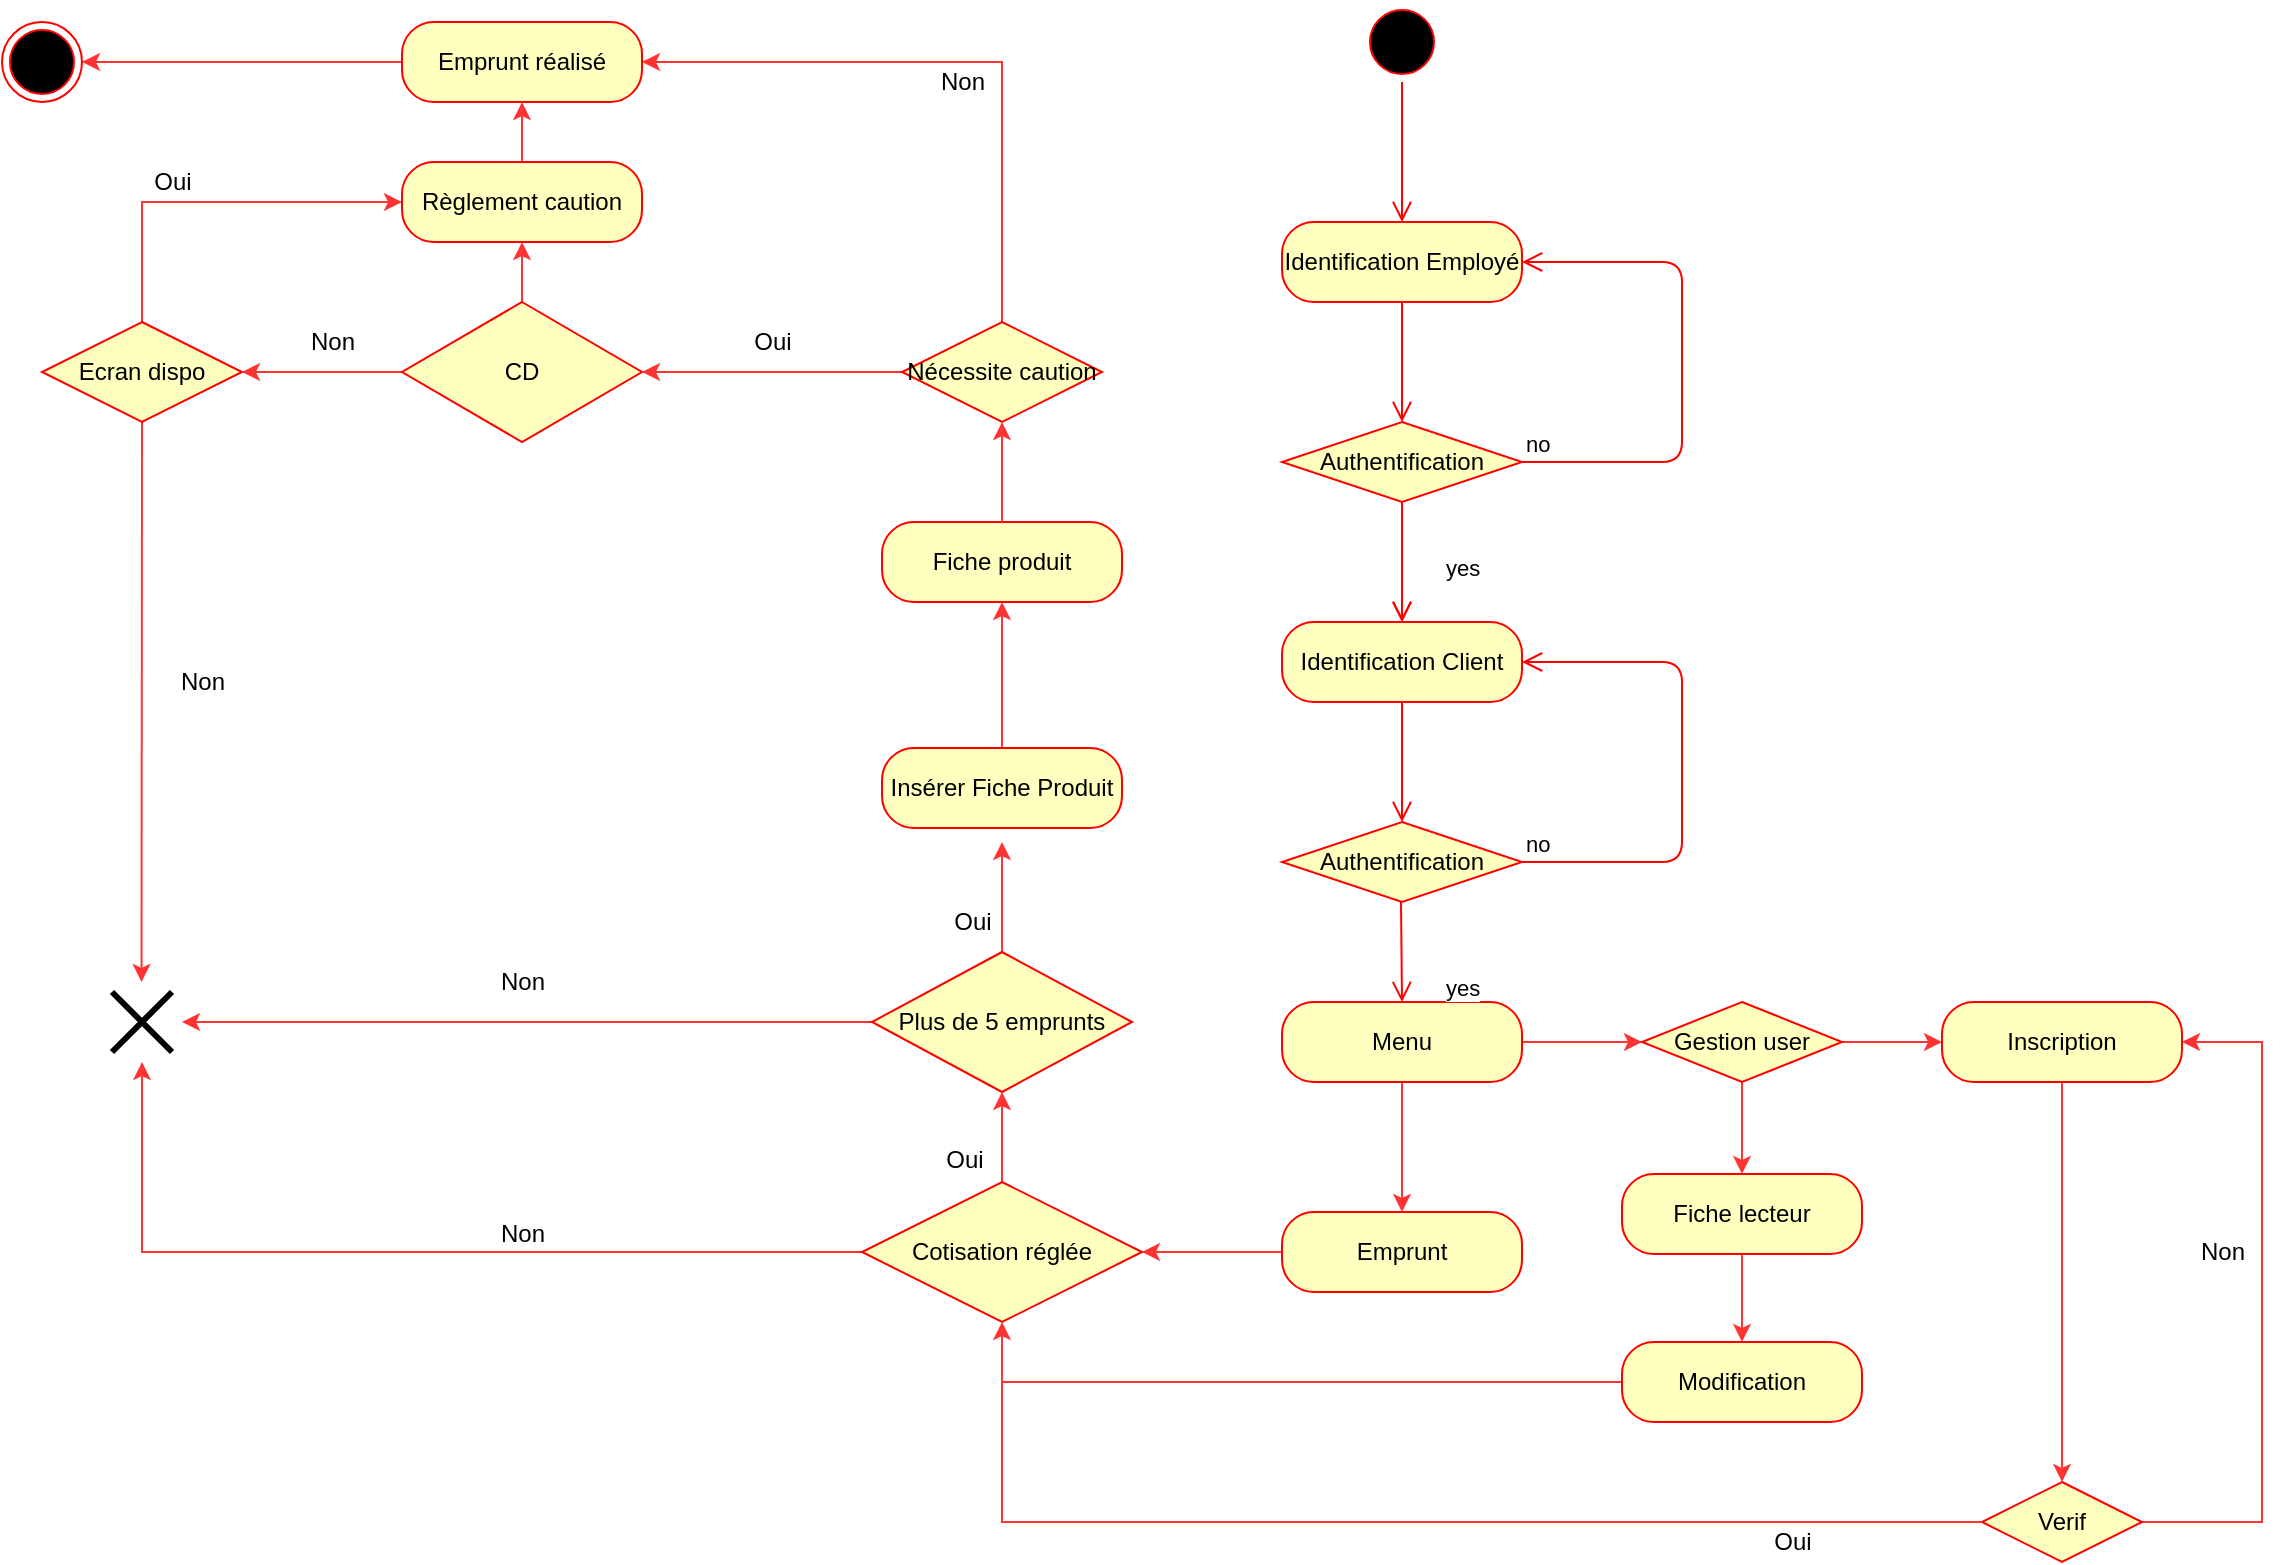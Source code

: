 <mxfile version="13.1.5" type="device"><diagram name="Page-1" id="e7e014a7-5840-1c2e-5031-d8a46d1fe8dd"><mxGraphModel dx="2842" dy="898" grid="1" gridSize="10" guides="1" tooltips="1" connect="1" arrows="1" fold="1" page="1" pageScale="1" pageWidth="1169" pageHeight="826" background="#ffffff" math="0" shadow="0"><root><mxCell id="0"/><mxCell id="1" parent="0"/><mxCell id="MbWbjU4ciPxm7JAvtXaW-42" value="" style="ellipse;html=1;shape=startState;fillColor=#000000;strokeColor=#ff0000;" vertex="1" parent="1"><mxGeometry x="-470" width="40" height="40" as="geometry"/></mxCell><mxCell id="MbWbjU4ciPxm7JAvtXaW-43" value="" style="edgeStyle=orthogonalEdgeStyle;html=1;verticalAlign=bottom;endArrow=open;endSize=8;strokeColor=#ff0000;" edge="1" source="MbWbjU4ciPxm7JAvtXaW-42" parent="1"><mxGeometry relative="1" as="geometry"><mxPoint x="-450" y="110" as="targetPoint"/></mxGeometry></mxCell><mxCell id="MbWbjU4ciPxm7JAvtXaW-44" value="Identification Employé" style="rounded=1;whiteSpace=wrap;html=1;arcSize=40;fontColor=#000000;fillColor=#ffffc0;strokeColor=#ff0000;" vertex="1" parent="1"><mxGeometry x="-510" y="110" width="120" height="40" as="geometry"/></mxCell><mxCell id="MbWbjU4ciPxm7JAvtXaW-45" value="" style="edgeStyle=orthogonalEdgeStyle;html=1;verticalAlign=bottom;endArrow=open;endSize=8;strokeColor=#ff0000;" edge="1" source="MbWbjU4ciPxm7JAvtXaW-44" parent="1"><mxGeometry relative="1" as="geometry"><mxPoint x="-450" y="210" as="targetPoint"/></mxGeometry></mxCell><mxCell id="MbWbjU4ciPxm7JAvtXaW-46" value="Authentification" style="rhombus;whiteSpace=wrap;html=1;fillColor=#ffffc0;strokeColor=#ff0000;" vertex="1" parent="1"><mxGeometry x="-510" y="210" width="120" height="40" as="geometry"/></mxCell><mxCell id="MbWbjU4ciPxm7JAvtXaW-47" value="no" style="edgeStyle=orthogonalEdgeStyle;html=1;align=left;verticalAlign=bottom;endArrow=open;endSize=8;strokeColor=#ff0000;entryX=1;entryY=0.5;entryDx=0;entryDy=0;" edge="1" source="MbWbjU4ciPxm7JAvtXaW-46" parent="1" target="MbWbjU4ciPxm7JAvtXaW-44"><mxGeometry x="-1" relative="1" as="geometry"><mxPoint x="-380" y="130" as="targetPoint"/><Array as="points"><mxPoint x="-310" y="230"/><mxPoint x="-310" y="130"/></Array></mxGeometry></mxCell><mxCell id="MbWbjU4ciPxm7JAvtXaW-48" value="yes" style="edgeStyle=orthogonalEdgeStyle;html=1;align=left;verticalAlign=top;endArrow=open;endSize=8;strokeColor=#ff0000;" edge="1" source="MbWbjU4ciPxm7JAvtXaW-46" parent="1"><mxGeometry x="-0.333" y="20" relative="1" as="geometry"><mxPoint x="-450" y="310" as="targetPoint"/><mxPoint as="offset"/></mxGeometry></mxCell><mxCell id="MbWbjU4ciPxm7JAvtXaW-49" value="Identification Client" style="rounded=1;whiteSpace=wrap;html=1;arcSize=40;fontColor=#000000;fillColor=#ffffc0;strokeColor=#ff0000;" vertex="1" parent="1"><mxGeometry x="-510" y="310" width="120" height="40" as="geometry"/></mxCell><mxCell id="MbWbjU4ciPxm7JAvtXaW-50" value="" style="edgeStyle=orthogonalEdgeStyle;html=1;verticalAlign=bottom;endArrow=open;endSize=8;strokeColor=#ff0000;" edge="1" source="MbWbjU4ciPxm7JAvtXaW-49" parent="1"><mxGeometry relative="1" as="geometry"><mxPoint x="-450" y="410" as="targetPoint"/></mxGeometry></mxCell><mxCell id="MbWbjU4ciPxm7JAvtXaW-92" value="Authentification" style="rhombus;whiteSpace=wrap;html=1;fillColor=#ffffc0;strokeColor=#ff0000;" vertex="1" parent="1"><mxGeometry x="-510" y="410" width="120" height="40" as="geometry"/></mxCell><mxCell id="MbWbjU4ciPxm7JAvtXaW-93" value="no" style="edgeStyle=orthogonalEdgeStyle;html=1;align=left;verticalAlign=bottom;endArrow=open;endSize=8;strokeColor=#ff0000;entryX=1;entryY=0.5;entryDx=0;entryDy=0;" edge="1" parent="1"><mxGeometry x="-1" relative="1" as="geometry"><mxPoint x="-390" y="330" as="targetPoint"/><mxPoint x="-390" y="430" as="sourcePoint"/><Array as="points"><mxPoint x="-310" y="430"/><mxPoint x="-310" y="330"/></Array></mxGeometry></mxCell><mxCell id="MbWbjU4ciPxm7JAvtXaW-127" value="" style="edgeStyle=orthogonalEdgeStyle;rounded=0;orthogonalLoop=1;jettySize=auto;html=1;strokeColor=#FF3333;" edge="1" parent="1" source="MbWbjU4ciPxm7JAvtXaW-94" target="MbWbjU4ciPxm7JAvtXaW-124"><mxGeometry relative="1" as="geometry"/></mxCell><mxCell id="MbWbjU4ciPxm7JAvtXaW-387" value="" style="edgeStyle=none;rounded=0;orthogonalLoop=1;jettySize=auto;html=1;endArrow=classic;endFill=1;strokeColor=#FF3333;" edge="1" parent="1" source="MbWbjU4ciPxm7JAvtXaW-94" target="MbWbjU4ciPxm7JAvtXaW-385"><mxGeometry relative="1" as="geometry"/></mxCell><mxCell id="MbWbjU4ciPxm7JAvtXaW-94" value="&lt;div&gt;Menu&lt;/div&gt;" style="rounded=1;whiteSpace=wrap;html=1;arcSize=40;fontColor=#000000;fillColor=#ffffc0;strokeColor=#ff0000;" vertex="1" parent="1"><mxGeometry x="-510" y="500" width="120" height="40" as="geometry"/></mxCell><mxCell id="MbWbjU4ciPxm7JAvtXaW-117" value="" style="edgeStyle=orthogonalEdgeStyle;html=1;verticalAlign=bottom;endArrow=open;endSize=8;strokeColor=#ff0000;entryX=0.5;entryY=0;entryDx=0;entryDy=0;" edge="1" parent="1" target="MbWbjU4ciPxm7JAvtXaW-94"><mxGeometry relative="1" as="geometry"><mxPoint x="-450.5" y="510" as="targetPoint"/><mxPoint x="-450.5" y="450" as="sourcePoint"/></mxGeometry></mxCell><mxCell id="MbWbjU4ciPxm7JAvtXaW-118" value="yes" style="edgeStyle=orthogonalEdgeStyle;html=1;align=left;verticalAlign=top;endArrow=open;endSize=8;strokeColor=#ff0000;" edge="1" parent="1"><mxGeometry x="1" y="171" relative="1" as="geometry"><mxPoint x="-450" y="310" as="targetPoint"/><mxPoint x="-450" y="250" as="sourcePoint"/><mxPoint x="-151" y="170" as="offset"/></mxGeometry></mxCell><mxCell id="MbWbjU4ciPxm7JAvtXaW-152" value="" style="edgeStyle=orthogonalEdgeStyle;rounded=0;orthogonalLoop=1;jettySize=auto;html=1;strokeColor=#FF3333;" edge="1" parent="1"><mxGeometry relative="1" as="geometry"><mxPoint x="-650" y="490" as="sourcePoint"/><mxPoint x="-650" y="420" as="targetPoint"/></mxGeometry></mxCell><mxCell id="MbWbjU4ciPxm7JAvtXaW-137" value="" style="edgeStyle=orthogonalEdgeStyle;rounded=0;orthogonalLoop=1;jettySize=auto;html=1;strokeColor=#FF3333;" edge="1" parent="1" source="MbWbjU4ciPxm7JAvtXaW-124" target="MbWbjU4ciPxm7JAvtXaW-135"><mxGeometry relative="1" as="geometry"/></mxCell><mxCell id="MbWbjU4ciPxm7JAvtXaW-139" value="" style="edgeStyle=orthogonalEdgeStyle;rounded=0;orthogonalLoop=1;jettySize=auto;html=1;strokeColor=#FF3333;entryX=0;entryY=0.5;entryDx=0;entryDy=0;" edge="1" parent="1" source="MbWbjU4ciPxm7JAvtXaW-124" target="MbWbjU4ciPxm7JAvtXaW-128"><mxGeometry relative="1" as="geometry"><mxPoint x="-110.0" y="520" as="targetPoint"/></mxGeometry></mxCell><mxCell id="MbWbjU4ciPxm7JAvtXaW-124" value="Gestion user" style="rhombus;whiteSpace=wrap;html=1;fillColor=#ffffc0;strokeColor=#ff0000;" vertex="1" parent="1"><mxGeometry x="-330" y="500" width="100" height="40" as="geometry"/></mxCell><mxCell id="MbWbjU4ciPxm7JAvtXaW-313" style="edgeStyle=none;rounded=0;orthogonalLoop=1;jettySize=auto;html=1;exitX=0.5;exitY=1;exitDx=0;exitDy=0;entryX=0.5;entryY=0;entryDx=0;entryDy=0;strokeColor=#FF3333;" edge="1" parent="1" source="MbWbjU4ciPxm7JAvtXaW-128" target="MbWbjU4ciPxm7JAvtXaW-132"><mxGeometry relative="1" as="geometry"/></mxCell><mxCell id="MbWbjU4ciPxm7JAvtXaW-128" value="Inscription" style="rounded=1;whiteSpace=wrap;html=1;arcSize=40;fontColor=#000000;fillColor=#ffffc0;strokeColor=#ff0000;" vertex="1" parent="1"><mxGeometry x="-180" y="500" width="120" height="40" as="geometry"/></mxCell><mxCell id="MbWbjU4ciPxm7JAvtXaW-382" style="edgeStyle=none;rounded=0;orthogonalLoop=1;jettySize=auto;html=1;exitX=1;exitY=0.5;exitDx=0;exitDy=0;endArrow=classic;endFill=1;strokeColor=#FF3333;entryX=1;entryY=0.5;entryDx=0;entryDy=0;" edge="1" parent="1" source="MbWbjU4ciPxm7JAvtXaW-132" target="MbWbjU4ciPxm7JAvtXaW-128"><mxGeometry relative="1" as="geometry"><mxPoint x="140" y="510" as="targetPoint"/><Array as="points"><mxPoint x="-20" y="760"/><mxPoint x="-20" y="520"/></Array></mxGeometry></mxCell><mxCell id="MbWbjU4ciPxm7JAvtXaW-132" value="Verif" style="rhombus;whiteSpace=wrap;html=1;fillColor=#ffffc0;strokeColor=#ff0000;" vertex="1" parent="1"><mxGeometry x="-160" y="740" width="80" height="40" as="geometry"/></mxCell><mxCell id="MbWbjU4ciPxm7JAvtXaW-142" value="" style="edgeStyle=orthogonalEdgeStyle;rounded=0;orthogonalLoop=1;jettySize=auto;html=1;strokeColor=#FF3333;" edge="1" parent="1" source="MbWbjU4ciPxm7JAvtXaW-135" target="MbWbjU4ciPxm7JAvtXaW-141"><mxGeometry relative="1" as="geometry"/></mxCell><mxCell id="MbWbjU4ciPxm7JAvtXaW-135" value="Fiche lecteur" style="rounded=1;whiteSpace=wrap;html=1;arcSize=40;fontColor=#000000;fillColor=#ffffc0;strokeColor=#ff0000;" vertex="1" parent="1"><mxGeometry x="-340" y="586" width="120" height="40" as="geometry"/></mxCell><mxCell id="MbWbjU4ciPxm7JAvtXaW-149" value="" style="edgeStyle=orthogonalEdgeStyle;rounded=0;orthogonalLoop=1;jettySize=auto;html=1;strokeColor=#FF3333;endArrow=none;endFill=0;" edge="1" parent="1" source="MbWbjU4ciPxm7JAvtXaW-141"><mxGeometry relative="1" as="geometry"><mxPoint x="-650" y="690" as="targetPoint"/></mxGeometry></mxCell><mxCell id="MbWbjU4ciPxm7JAvtXaW-141" value="Modification" style="rounded=1;whiteSpace=wrap;html=1;arcSize=40;fontColor=#000000;fillColor=#ffffc0;strokeColor=#ff0000;" vertex="1" parent="1"><mxGeometry x="-340" y="670" width="120" height="40" as="geometry"/></mxCell><mxCell id="MbWbjU4ciPxm7JAvtXaW-156" value="" style="edgeStyle=orthogonalEdgeStyle;rounded=0;orthogonalLoop=1;jettySize=auto;html=1;strokeColor=#FF3333;" edge="1" parent="1" source="MbWbjU4ciPxm7JAvtXaW-153"><mxGeometry relative="1" as="geometry"><mxPoint x="-650" y="300" as="targetPoint"/></mxGeometry></mxCell><mxCell id="MbWbjU4ciPxm7JAvtXaW-153" value="Insérer Fiche Produit" style="rounded=1;whiteSpace=wrap;html=1;arcSize=40;fontColor=#000000;fillColor=#ffffc0;strokeColor=#ff0000;" vertex="1" parent="1"><mxGeometry x="-710" y="373" width="120" height="40" as="geometry"/></mxCell><mxCell id="MbWbjU4ciPxm7JAvtXaW-166" value="Fiche produit" style="rounded=1;whiteSpace=wrap;html=1;arcSize=40;fontColor=#000000;fillColor=#ffffc0;strokeColor=#ff0000;" vertex="1" parent="1"><mxGeometry x="-710" y="260" width="120" height="40" as="geometry"/></mxCell><mxCell id="MbWbjU4ciPxm7JAvtXaW-250" value="" style="edgeStyle=none;rounded=0;orthogonalLoop=1;jettySize=auto;html=1;strokeColor=#FF3333;entryX=1;entryY=0.5;entryDx=0;entryDy=0;" edge="1" parent="1" source="MbWbjU4ciPxm7JAvtXaW-172" target="MbWbjU4ciPxm7JAvtXaW-175"><mxGeometry relative="1" as="geometry"><mxPoint x="-790" y="80" as="targetPoint"/></mxGeometry></mxCell><mxCell id="MbWbjU4ciPxm7JAvtXaW-172" value="Emprunt réalisé" style="rounded=1;whiteSpace=wrap;html=1;arcSize=40;fontColor=#000000;fillColor=#ffffc0;strokeColor=#ff0000;" vertex="1" parent="1"><mxGeometry x="-950" y="10" width="120" height="40" as="geometry"/></mxCell><mxCell id="MbWbjU4ciPxm7JAvtXaW-175" value="" style="ellipse;html=1;shape=endState;fillColor=#000000;strokeColor=#ff0000;" vertex="1" parent="1"><mxGeometry x="-1150" y="10" width="40" height="40" as="geometry"/></mxCell><mxCell id="MbWbjU4ciPxm7JAvtXaW-213" style="edgeStyle=none;rounded=0;orthogonalLoop=1;jettySize=auto;html=1;entryX=1;entryY=0.5;entryDx=0;entryDy=0;strokeColor=#FF3333;" edge="1" parent="1"><mxGeometry relative="1" as="geometry"><mxPoint x="-825" y="595" as="sourcePoint"/><mxPoint x="-825" y="595" as="targetPoint"/></mxGeometry></mxCell><mxCell id="MbWbjU4ciPxm7JAvtXaW-230" style="edgeStyle=none;rounded=0;orthogonalLoop=1;jettySize=auto;html=1;entryX=0.5;entryY=1;entryDx=0;entryDy=0;strokeColor=#FF3333;" edge="1" parent="1"><mxGeometry relative="1" as="geometry"><mxPoint x="-890" y="540" as="sourcePoint"/><mxPoint x="-890" y="540" as="targetPoint"/></mxGeometry></mxCell><mxCell id="MbWbjU4ciPxm7JAvtXaW-248" value="" style="edgeStyle=none;rounded=0;orthogonalLoop=1;jettySize=auto;html=1;strokeColor=#FF3333;" edge="1" parent="1" source="MbWbjU4ciPxm7JAvtXaW-166"><mxGeometry relative="1" as="geometry"><mxPoint x="-650" y="260.0" as="sourcePoint"/><mxPoint x="-650" y="210" as="targetPoint"/></mxGeometry></mxCell><mxCell id="MbWbjU4ciPxm7JAvtXaW-260" value="" style="edgeStyle=none;rounded=0;orthogonalLoop=1;jettySize=auto;html=1;strokeColor=#FF3333;entryX=1;entryY=0.5;entryDx=0;entryDy=0;" edge="1" parent="1" source="MbWbjU4ciPxm7JAvtXaW-253" target="MbWbjU4ciPxm7JAvtXaW-308"><mxGeometry relative="1" as="geometry"><mxPoint x="-830" y="188.75" as="targetPoint"/></mxGeometry></mxCell><mxCell id="MbWbjU4ciPxm7JAvtXaW-261" style="edgeStyle=none;rounded=0;orthogonalLoop=1;jettySize=auto;html=1;exitX=0.5;exitY=0;exitDx=0;exitDy=0;strokeColor=#FF3333;entryX=1;entryY=0.5;entryDx=0;entryDy=0;" edge="1" parent="1" source="MbWbjU4ciPxm7JAvtXaW-253" target="MbWbjU4ciPxm7JAvtXaW-172"><mxGeometry relative="1" as="geometry"><mxPoint x="-649.833" y="80" as="targetPoint"/><Array as="points"><mxPoint x="-650" y="30"/></Array></mxGeometry></mxCell><mxCell id="MbWbjU4ciPxm7JAvtXaW-253" value="Nécessite caution" style="rhombus;whiteSpace=wrap;html=1;fillColor=#ffffc0;strokeColor=#ff0000;" vertex="1" parent="1"><mxGeometry x="-700" y="160" width="100" height="50" as="geometry"/></mxCell><mxCell id="MbWbjU4ciPxm7JAvtXaW-262" value="Oui" style="text;html=1;align=center;verticalAlign=middle;resizable=0;points=[];autosize=1;" vertex="1" parent="1"><mxGeometry x="-780" y="160" width="30" height="20" as="geometry"/></mxCell><mxCell id="MbWbjU4ciPxm7JAvtXaW-288" value="" style="shape=umlDestroy;whiteSpace=wrap;html=1;strokeWidth=3;" vertex="1" parent="1"><mxGeometry x="-1095" y="495" width="30" height="30" as="geometry"/></mxCell><mxCell id="MbWbjU4ciPxm7JAvtXaW-307" value="Non" style="text;html=1;align=center;verticalAlign=middle;resizable=0;points=[];autosize=1;" vertex="1" parent="1"><mxGeometry x="-690" y="30" width="40" height="20" as="geometry"/></mxCell><mxCell id="MbWbjU4ciPxm7JAvtXaW-335" value="" style="edgeStyle=orthogonalEdgeStyle;curved=1;rounded=0;orthogonalLoop=1;jettySize=auto;html=1;endArrow=classic;endFill=1;strokeColor=#FF3333;" edge="1" parent="1" source="MbWbjU4ciPxm7JAvtXaW-308" target="MbWbjU4ciPxm7JAvtXaW-332"><mxGeometry relative="1" as="geometry"/></mxCell><mxCell id="MbWbjU4ciPxm7JAvtXaW-342" style="edgeStyle=orthogonalEdgeStyle;curved=1;rounded=0;orthogonalLoop=1;jettySize=auto;html=1;exitX=0.5;exitY=0;exitDx=0;exitDy=0;entryX=0.5;entryY=1;entryDx=0;entryDy=0;endArrow=classic;endFill=1;strokeColor=#FF3333;" edge="1" parent="1" source="MbWbjU4ciPxm7JAvtXaW-308" target="MbWbjU4ciPxm7JAvtXaW-337"><mxGeometry relative="1" as="geometry"/></mxCell><mxCell id="MbWbjU4ciPxm7JAvtXaW-308" value="CD" style="rhombus;whiteSpace=wrap;html=1;fillColor=#ffffc0;strokeColor=#ff0000;" vertex="1" parent="1"><mxGeometry x="-950" y="150" width="120" height="70" as="geometry"/></mxCell><mxCell id="MbWbjU4ciPxm7JAvtXaW-318" value="Oui" style="text;html=1;align=center;verticalAlign=middle;resizable=0;points=[];autosize=1;" vertex="1" parent="1"><mxGeometry x="-680" y="450" width="30" height="20" as="geometry"/></mxCell><mxCell id="MbWbjU4ciPxm7JAvtXaW-344" style="rounded=0;orthogonalLoop=1;jettySize=auto;html=1;exitX=0.5;exitY=0;exitDx=0;exitDy=0;endArrow=classic;endFill=1;strokeColor=#FF3333;entryX=0;entryY=0.5;entryDx=0;entryDy=0;" edge="1" parent="1" source="MbWbjU4ciPxm7JAvtXaW-332" target="MbWbjU4ciPxm7JAvtXaW-337"><mxGeometry relative="1" as="geometry"><mxPoint x="-1079.833" y="100" as="targetPoint"/><Array as="points"><mxPoint x="-1080" y="100"/></Array></mxGeometry></mxCell><mxCell id="MbWbjU4ciPxm7JAvtXaW-349" style="edgeStyle=none;rounded=0;orthogonalLoop=1;jettySize=auto;html=1;exitX=0.5;exitY=1;exitDx=0;exitDy=0;endArrow=classic;endFill=1;strokeColor=#FF3333;" edge="1" parent="1" source="MbWbjU4ciPxm7JAvtXaW-332"><mxGeometry relative="1" as="geometry"><mxPoint x="-1080.235" y="490" as="targetPoint"/></mxGeometry></mxCell><mxCell id="MbWbjU4ciPxm7JAvtXaW-332" value="Ecran dispo" style="rhombus;whiteSpace=wrap;html=1;fillColor=#ffffc0;strokeColor=#ff0000;" vertex="1" parent="1"><mxGeometry x="-1130" y="160" width="100" height="50" as="geometry"/></mxCell><mxCell id="MbWbjU4ciPxm7JAvtXaW-336" value="Non" style="text;html=1;align=center;verticalAlign=middle;resizable=0;points=[];autosize=1;" vertex="1" parent="1"><mxGeometry x="-1005" y="160" width="40" height="20" as="geometry"/></mxCell><mxCell id="MbWbjU4ciPxm7JAvtXaW-343" style="edgeStyle=orthogonalEdgeStyle;curved=1;rounded=0;orthogonalLoop=1;jettySize=auto;html=1;exitX=0.5;exitY=0;exitDx=0;exitDy=0;entryX=0.5;entryY=1;entryDx=0;entryDy=0;endArrow=classic;endFill=1;strokeColor=#FF3333;" edge="1" parent="1" source="MbWbjU4ciPxm7JAvtXaW-337" target="MbWbjU4ciPxm7JAvtXaW-172"><mxGeometry relative="1" as="geometry"/></mxCell><mxCell id="MbWbjU4ciPxm7JAvtXaW-337" value="Règlement caution" style="rounded=1;whiteSpace=wrap;html=1;arcSize=40;fontColor=#000000;fillColor=#ffffc0;strokeColor=#ff0000;" vertex="1" parent="1"><mxGeometry x="-950" y="80" width="120" height="40" as="geometry"/></mxCell><mxCell id="MbWbjU4ciPxm7JAvtXaW-345" value="Oui" style="text;html=1;align=center;verticalAlign=middle;resizable=0;points=[];autosize=1;" vertex="1" parent="1"><mxGeometry x="-1080" y="80" width="30" height="20" as="geometry"/></mxCell><mxCell id="MbWbjU4ciPxm7JAvtXaW-359" value="Non" style="text;html=1;align=center;verticalAlign=middle;resizable=0;points=[];autosize=1;" vertex="1" parent="1"><mxGeometry x="-1070" y="330" width="40" height="20" as="geometry"/></mxCell><mxCell id="MbWbjU4ciPxm7JAvtXaW-377" style="edgeStyle=none;rounded=0;orthogonalLoop=1;jettySize=auto;html=1;exitX=0;exitY=0.5;exitDx=0;exitDy=0;endArrow=classic;endFill=1;strokeColor=#FF3333;" edge="1" parent="1" source="MbWbjU4ciPxm7JAvtXaW-368"><mxGeometry relative="1" as="geometry"><mxPoint x="-1060" y="510" as="targetPoint"/></mxGeometry></mxCell><mxCell id="MbWbjU4ciPxm7JAvtXaW-368" value="Plus de 5 emprunts" style="rhombus;whiteSpace=wrap;html=1;fillColor=#ffffc0;strokeColor=#ff0000;" vertex="1" parent="1"><mxGeometry x="-715" y="475" width="130" height="70" as="geometry"/></mxCell><mxCell id="MbWbjU4ciPxm7JAvtXaW-373" style="edgeStyle=none;rounded=0;orthogonalLoop=1;jettySize=auto;html=1;exitX=0.5;exitY=0;exitDx=0;exitDy=0;entryX=0.5;entryY=1;entryDx=0;entryDy=0;endArrow=classic;endFill=1;strokeColor=#FF3333;" edge="1" parent="1" source="MbWbjU4ciPxm7JAvtXaW-364" target="MbWbjU4ciPxm7JAvtXaW-368"><mxGeometry relative="1" as="geometry"/></mxCell><mxCell id="MbWbjU4ciPxm7JAvtXaW-379" style="edgeStyle=none;rounded=0;orthogonalLoop=1;jettySize=auto;html=1;exitX=0;exitY=0.5;exitDx=0;exitDy=0;endArrow=classic;endFill=1;strokeColor=#FF3333;" edge="1" parent="1" source="MbWbjU4ciPxm7JAvtXaW-364"><mxGeometry relative="1" as="geometry"><mxPoint x="-1080" y="530" as="targetPoint"/><Array as="points"><mxPoint x="-1080" y="625"/></Array></mxGeometry></mxCell><mxCell id="MbWbjU4ciPxm7JAvtXaW-364" value="Cotisation réglée" style="rhombus;whiteSpace=wrap;html=1;fillColor=#ffffc0;strokeColor=#ff0000;" vertex="1" parent="1"><mxGeometry x="-720" y="590" width="140" height="70" as="geometry"/></mxCell><mxCell id="MbWbjU4ciPxm7JAvtXaW-371" style="edgeStyle=none;rounded=0;orthogonalLoop=1;jettySize=auto;html=1;exitX=0;exitY=0.5;exitDx=0;exitDy=0;strokeColor=#FF3333;entryX=0.5;entryY=1;entryDx=0;entryDy=0;" edge="1" parent="1" source="MbWbjU4ciPxm7JAvtXaW-132" target="MbWbjU4ciPxm7JAvtXaW-364"><mxGeometry relative="1" as="geometry"><mxPoint x="-650" y="550" as="targetPoint"/><mxPoint y="760" as="sourcePoint"/><Array as="points"><mxPoint x="-650" y="760"/></Array></mxGeometry></mxCell><mxCell id="MbWbjU4ciPxm7JAvtXaW-374" value="Oui" style="text;html=1;align=center;verticalAlign=middle;resizable=0;points=[];autosize=1;" vertex="1" parent="1"><mxGeometry x="-684" y="569" width="30" height="20" as="geometry"/></mxCell><mxCell id="MbWbjU4ciPxm7JAvtXaW-380" value="Non" style="text;html=1;align=center;verticalAlign=middle;resizable=0;points=[];autosize=1;" vertex="1" parent="1"><mxGeometry x="-910" y="480" width="40" height="20" as="geometry"/></mxCell><mxCell id="MbWbjU4ciPxm7JAvtXaW-381" value="Non" style="text;html=1;align=center;verticalAlign=middle;resizable=0;points=[];autosize=1;" vertex="1" parent="1"><mxGeometry x="-910" y="606" width="40" height="20" as="geometry"/></mxCell><mxCell id="MbWbjU4ciPxm7JAvtXaW-383" value="Non" style="text;html=1;align=center;verticalAlign=middle;resizable=0;points=[];autosize=1;" vertex="1" parent="1"><mxGeometry x="-60" y="615" width="40" height="20" as="geometry"/></mxCell><mxCell id="MbWbjU4ciPxm7JAvtXaW-384" value="Oui" style="text;html=1;align=center;verticalAlign=middle;resizable=0;points=[];autosize=1;" vertex="1" parent="1"><mxGeometry x="-270" y="760" width="30" height="20" as="geometry"/></mxCell><mxCell id="MbWbjU4ciPxm7JAvtXaW-388" value="" style="edgeStyle=none;rounded=0;orthogonalLoop=1;jettySize=auto;html=1;endArrow=classic;endFill=1;strokeColor=#FF3333;" edge="1" parent="1" source="MbWbjU4ciPxm7JAvtXaW-385" target="MbWbjU4ciPxm7JAvtXaW-364"><mxGeometry relative="1" as="geometry"/></mxCell><mxCell id="MbWbjU4ciPxm7JAvtXaW-385" value="Emprunt" style="rounded=1;whiteSpace=wrap;html=1;arcSize=40;fontColor=#000000;fillColor=#ffffc0;strokeColor=#ff0000;" vertex="1" parent="1"><mxGeometry x="-510" y="605" width="120" height="40" as="geometry"/></mxCell><mxCell id="MbWbjU4ciPxm7JAvtXaW-389" style="edgeStyle=none;rounded=0;orthogonalLoop=1;jettySize=auto;html=1;exitX=0;exitY=0;exitDx=0;exitDy=0;endArrow=classic;endFill=1;strokeColor=#FF3333;" edge="1" parent="1" source="MbWbjU4ciPxm7JAvtXaW-132" target="MbWbjU4ciPxm7JAvtXaW-132"><mxGeometry relative="1" as="geometry"/></mxCell></root></mxGraphModel></diagram></mxfile>